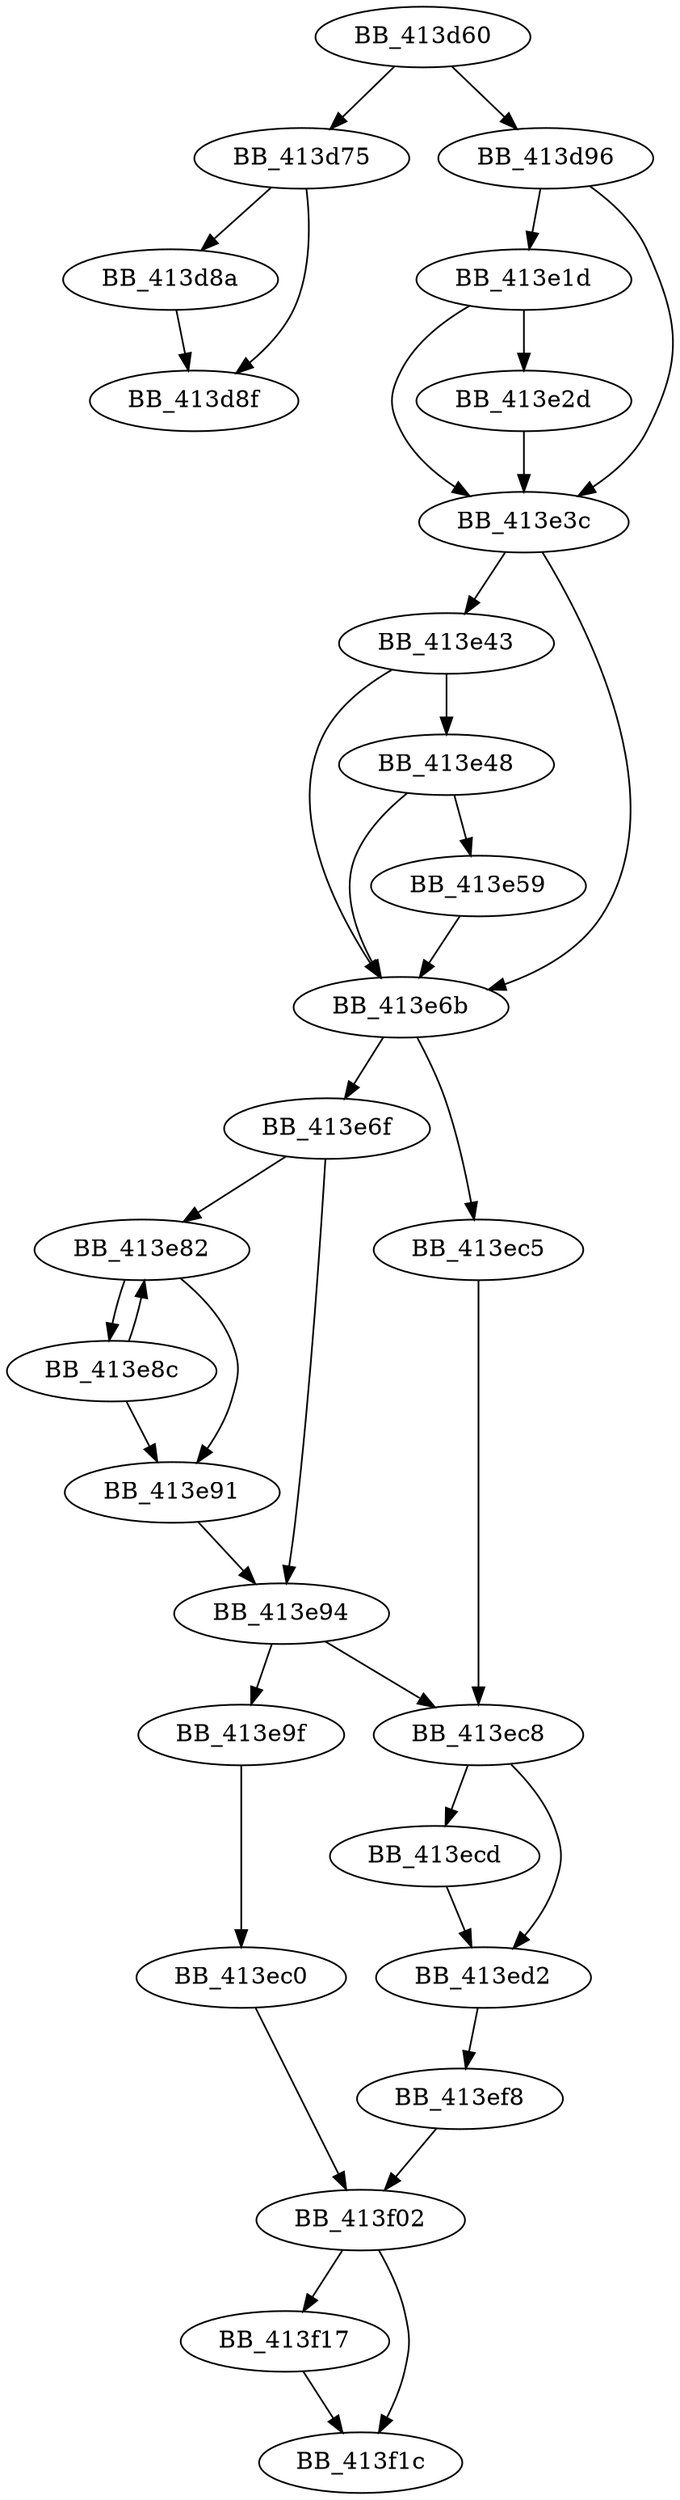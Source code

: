 DiGraph sub_413D60{
BB_413d60->BB_413d75
BB_413d60->BB_413d96
BB_413d75->BB_413d8a
BB_413d75->BB_413d8f
BB_413d8a->BB_413d8f
BB_413d96->BB_413e1d
BB_413d96->BB_413e3c
BB_413e1d->BB_413e2d
BB_413e1d->BB_413e3c
BB_413e2d->BB_413e3c
BB_413e3c->BB_413e43
BB_413e3c->BB_413e6b
BB_413e43->BB_413e48
BB_413e43->BB_413e6b
BB_413e48->BB_413e59
BB_413e48->BB_413e6b
BB_413e59->BB_413e6b
BB_413e6b->BB_413e6f
BB_413e6b->BB_413ec5
BB_413e6f->BB_413e82
BB_413e6f->BB_413e94
BB_413e82->BB_413e8c
BB_413e82->BB_413e91
BB_413e8c->BB_413e82
BB_413e8c->BB_413e91
BB_413e91->BB_413e94
BB_413e94->BB_413e9f
BB_413e94->BB_413ec8
BB_413e9f->BB_413ec0
BB_413ec0->BB_413f02
BB_413ec5->BB_413ec8
BB_413ec8->BB_413ecd
BB_413ec8->BB_413ed2
BB_413ecd->BB_413ed2
BB_413ed2->BB_413ef8
BB_413ef8->BB_413f02
BB_413f02->BB_413f17
BB_413f02->BB_413f1c
BB_413f17->BB_413f1c
}
